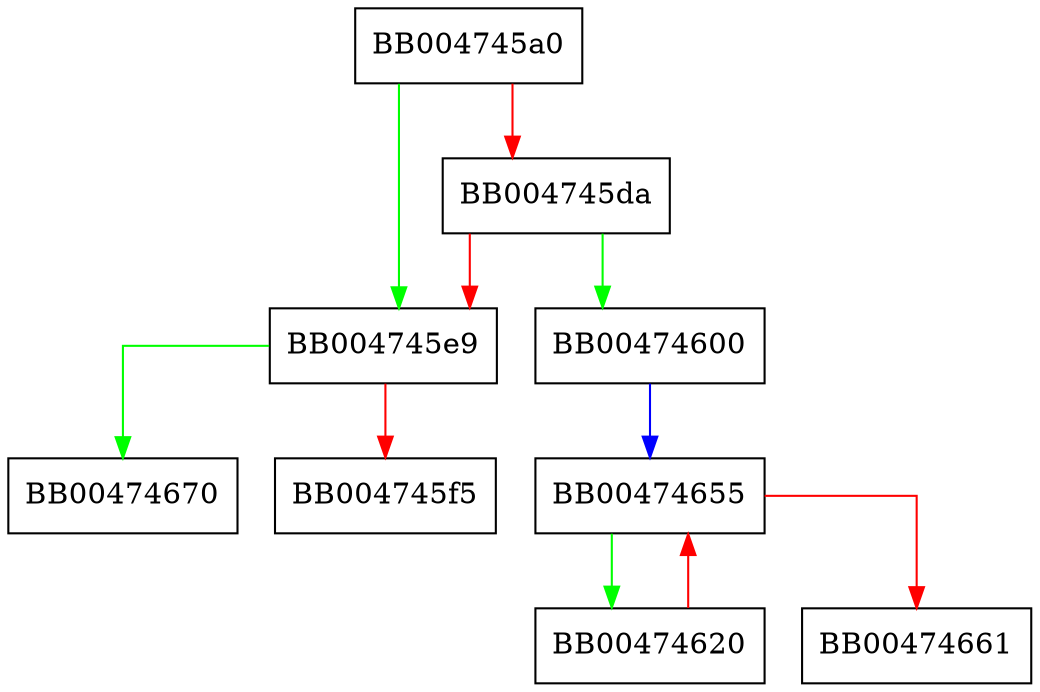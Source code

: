 digraph print_ca_names {
  node [shape="box"];
  graph [splines=ortho];
  BB004745a0 -> BB004745e9 [color="green"];
  BB004745a0 -> BB004745da [color="red"];
  BB004745da -> BB00474600 [color="green"];
  BB004745da -> BB004745e9 [color="red"];
  BB004745e9 -> BB00474670 [color="green"];
  BB004745e9 -> BB004745f5 [color="red"];
  BB00474600 -> BB00474655 [color="blue"];
  BB00474620 -> BB00474655 [color="red"];
  BB00474655 -> BB00474620 [color="green"];
  BB00474655 -> BB00474661 [color="red"];
}